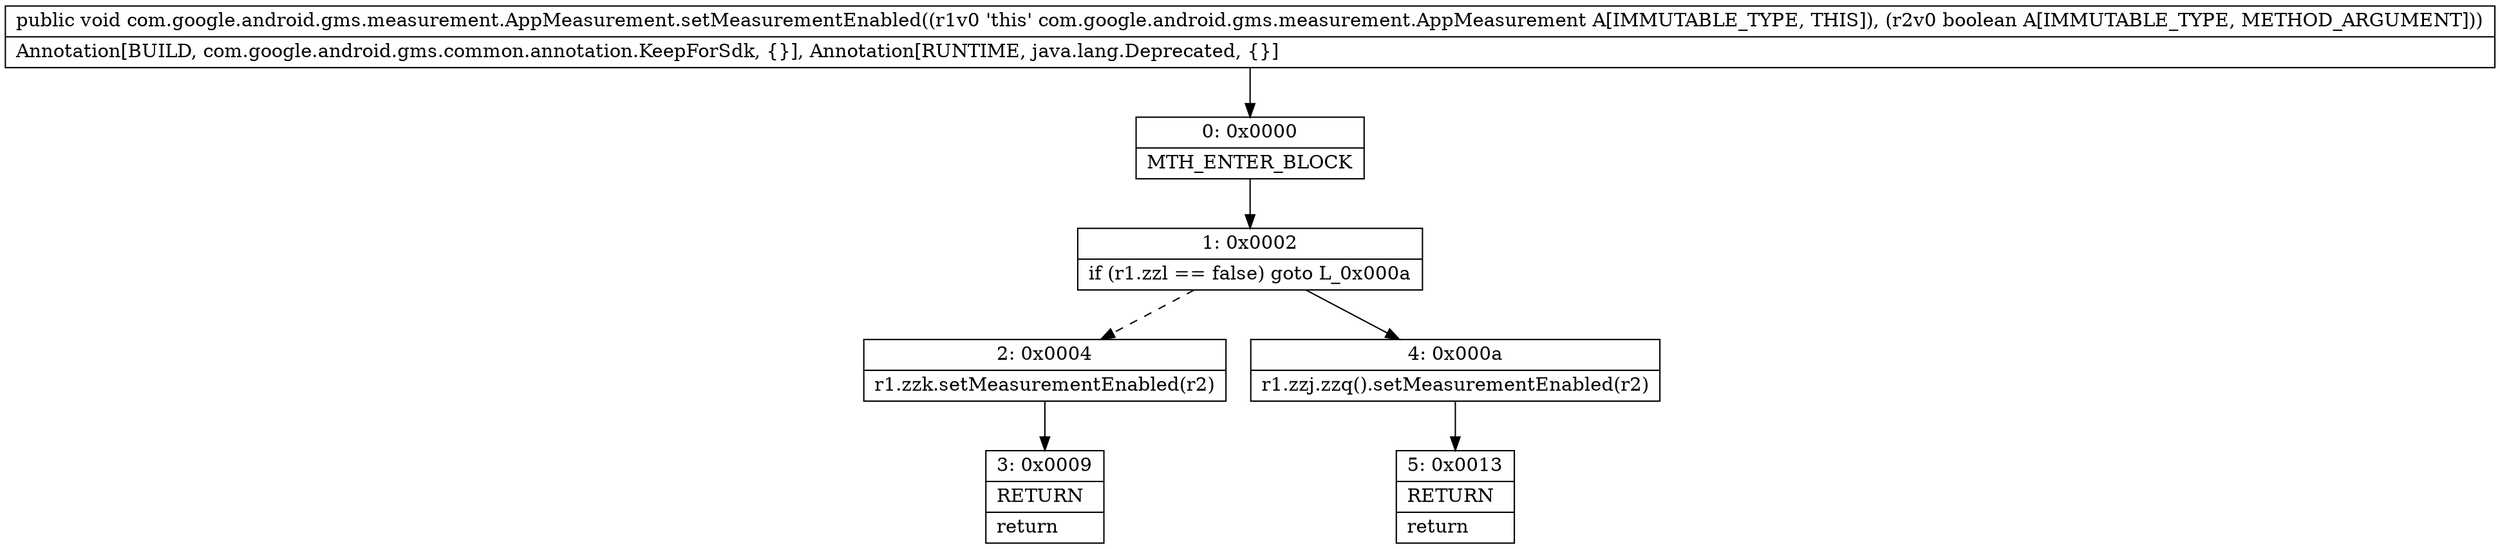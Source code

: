 digraph "CFG forcom.google.android.gms.measurement.AppMeasurement.setMeasurementEnabled(Z)V" {
Node_0 [shape=record,label="{0\:\ 0x0000|MTH_ENTER_BLOCK\l}"];
Node_1 [shape=record,label="{1\:\ 0x0002|if (r1.zzl == false) goto L_0x000a\l}"];
Node_2 [shape=record,label="{2\:\ 0x0004|r1.zzk.setMeasurementEnabled(r2)\l}"];
Node_3 [shape=record,label="{3\:\ 0x0009|RETURN\l|return\l}"];
Node_4 [shape=record,label="{4\:\ 0x000a|r1.zzj.zzq().setMeasurementEnabled(r2)\l}"];
Node_5 [shape=record,label="{5\:\ 0x0013|RETURN\l|return\l}"];
MethodNode[shape=record,label="{public void com.google.android.gms.measurement.AppMeasurement.setMeasurementEnabled((r1v0 'this' com.google.android.gms.measurement.AppMeasurement A[IMMUTABLE_TYPE, THIS]), (r2v0 boolean A[IMMUTABLE_TYPE, METHOD_ARGUMENT]))  | Annotation[BUILD, com.google.android.gms.common.annotation.KeepForSdk, \{\}], Annotation[RUNTIME, java.lang.Deprecated, \{\}]\l}"];
MethodNode -> Node_0;
Node_0 -> Node_1;
Node_1 -> Node_2[style=dashed];
Node_1 -> Node_4;
Node_2 -> Node_3;
Node_4 -> Node_5;
}

